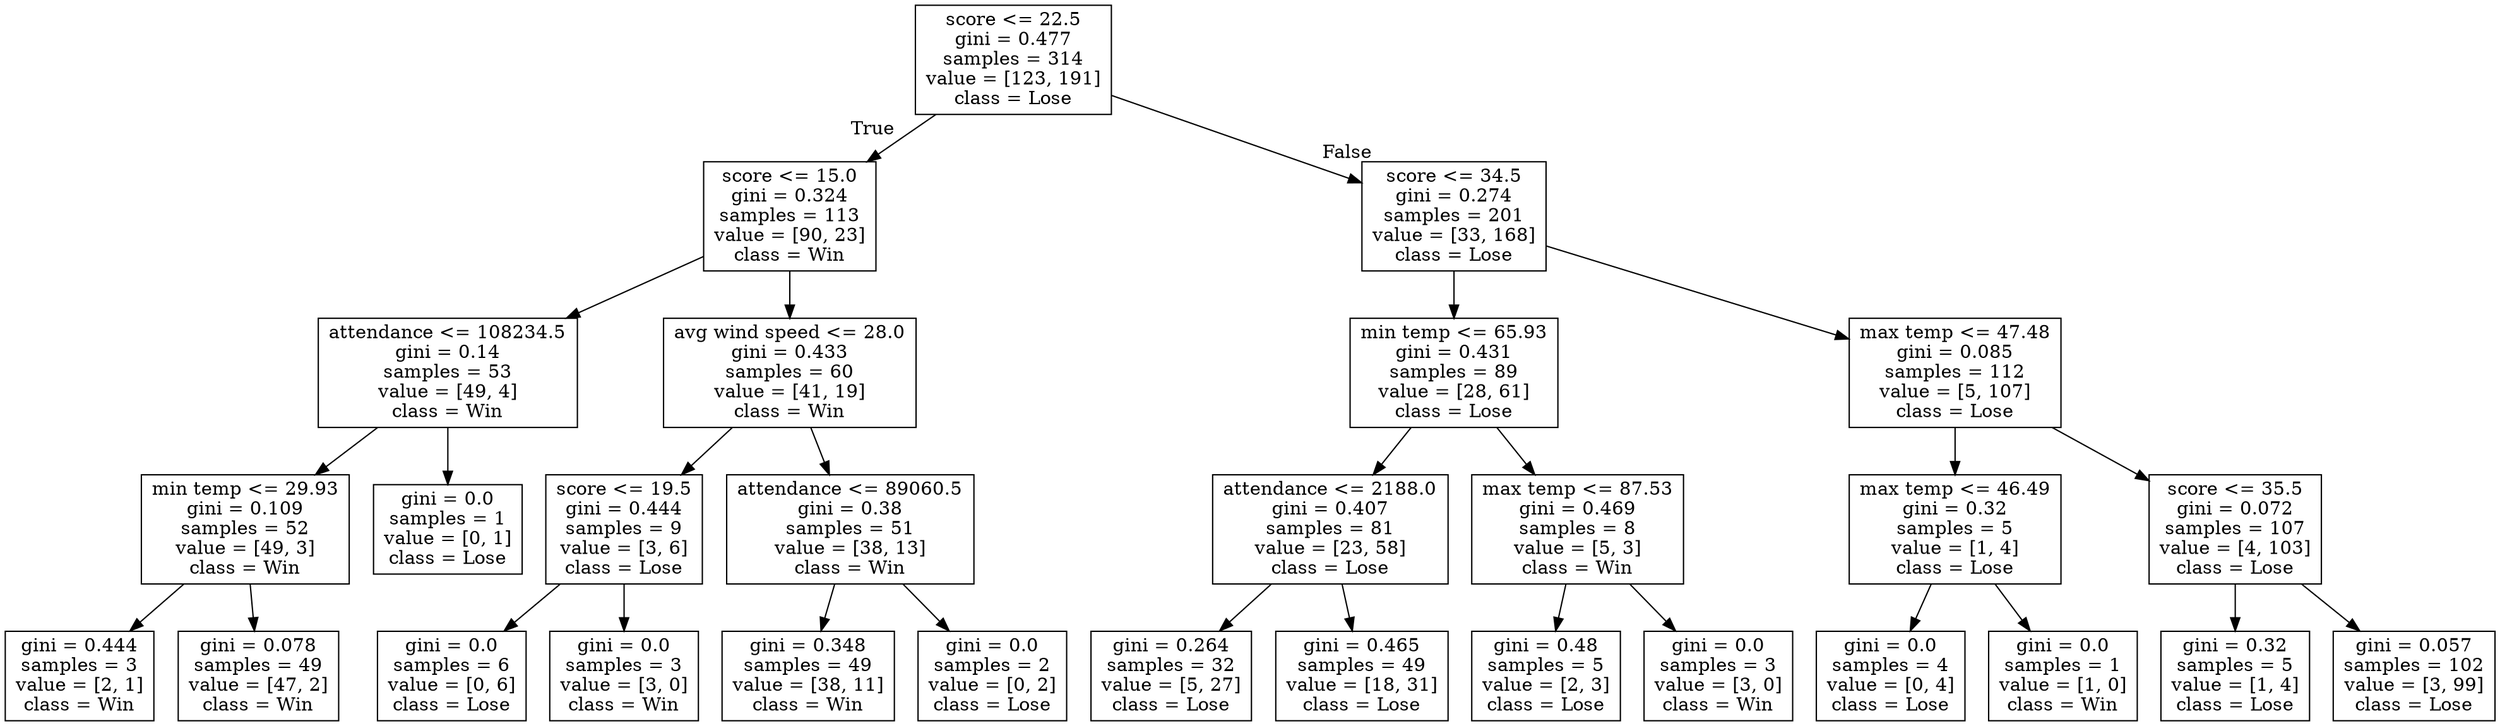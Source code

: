 digraph Tree {
node [shape=box] ;
0 [label="score <= 22.5\ngini = 0.477\nsamples = 314\nvalue = [123, 191]\nclass = Lose"] ;
1 [label="score <= 15.0\ngini = 0.324\nsamples = 113\nvalue = [90, 23]\nclass = Win"] ;
0 -> 1 [labeldistance=2.5, labelangle=45, headlabel="True"] ;
2 [label="attendance <= 108234.5\ngini = 0.14\nsamples = 53\nvalue = [49, 4]\nclass = Win"] ;
1 -> 2 ;
3 [label="min temp <= 29.93\ngini = 0.109\nsamples = 52\nvalue = [49, 3]\nclass = Win"] ;
2 -> 3 ;
4 [label="gini = 0.444\nsamples = 3\nvalue = [2, 1]\nclass = Win"] ;
3 -> 4 ;
5 [label="gini = 0.078\nsamples = 49\nvalue = [47, 2]\nclass = Win"] ;
3 -> 5 ;
6 [label="gini = 0.0\nsamples = 1\nvalue = [0, 1]\nclass = Lose"] ;
2 -> 6 ;
7 [label="avg wind speed <= 28.0\ngini = 0.433\nsamples = 60\nvalue = [41, 19]\nclass = Win"] ;
1 -> 7 ;
8 [label="score <= 19.5\ngini = 0.444\nsamples = 9\nvalue = [3, 6]\nclass = Lose"] ;
7 -> 8 ;
9 [label="gini = 0.0\nsamples = 6\nvalue = [0, 6]\nclass = Lose"] ;
8 -> 9 ;
10 [label="gini = 0.0\nsamples = 3\nvalue = [3, 0]\nclass = Win"] ;
8 -> 10 ;
11 [label="attendance <= 89060.5\ngini = 0.38\nsamples = 51\nvalue = [38, 13]\nclass = Win"] ;
7 -> 11 ;
12 [label="gini = 0.348\nsamples = 49\nvalue = [38, 11]\nclass = Win"] ;
11 -> 12 ;
13 [label="gini = 0.0\nsamples = 2\nvalue = [0, 2]\nclass = Lose"] ;
11 -> 13 ;
14 [label="score <= 34.5\ngini = 0.274\nsamples = 201\nvalue = [33, 168]\nclass = Lose"] ;
0 -> 14 [labeldistance=2.5, labelangle=-45, headlabel="False"] ;
15 [label="min temp <= 65.93\ngini = 0.431\nsamples = 89\nvalue = [28, 61]\nclass = Lose"] ;
14 -> 15 ;
16 [label="attendance <= 2188.0\ngini = 0.407\nsamples = 81\nvalue = [23, 58]\nclass = Lose"] ;
15 -> 16 ;
17 [label="gini = 0.264\nsamples = 32\nvalue = [5, 27]\nclass = Lose"] ;
16 -> 17 ;
18 [label="gini = 0.465\nsamples = 49\nvalue = [18, 31]\nclass = Lose"] ;
16 -> 18 ;
19 [label="max temp <= 87.53\ngini = 0.469\nsamples = 8\nvalue = [5, 3]\nclass = Win"] ;
15 -> 19 ;
20 [label="gini = 0.48\nsamples = 5\nvalue = [2, 3]\nclass = Lose"] ;
19 -> 20 ;
21 [label="gini = 0.0\nsamples = 3\nvalue = [3, 0]\nclass = Win"] ;
19 -> 21 ;
22 [label="max temp <= 47.48\ngini = 0.085\nsamples = 112\nvalue = [5, 107]\nclass = Lose"] ;
14 -> 22 ;
23 [label="max temp <= 46.49\ngini = 0.32\nsamples = 5\nvalue = [1, 4]\nclass = Lose"] ;
22 -> 23 ;
24 [label="gini = 0.0\nsamples = 4\nvalue = [0, 4]\nclass = Lose"] ;
23 -> 24 ;
25 [label="gini = 0.0\nsamples = 1\nvalue = [1, 0]\nclass = Win"] ;
23 -> 25 ;
26 [label="score <= 35.5\ngini = 0.072\nsamples = 107\nvalue = [4, 103]\nclass = Lose"] ;
22 -> 26 ;
27 [label="gini = 0.32\nsamples = 5\nvalue = [1, 4]\nclass = Lose"] ;
26 -> 27 ;
28 [label="gini = 0.057\nsamples = 102\nvalue = [3, 99]\nclass = Lose"] ;
26 -> 28 ;
}